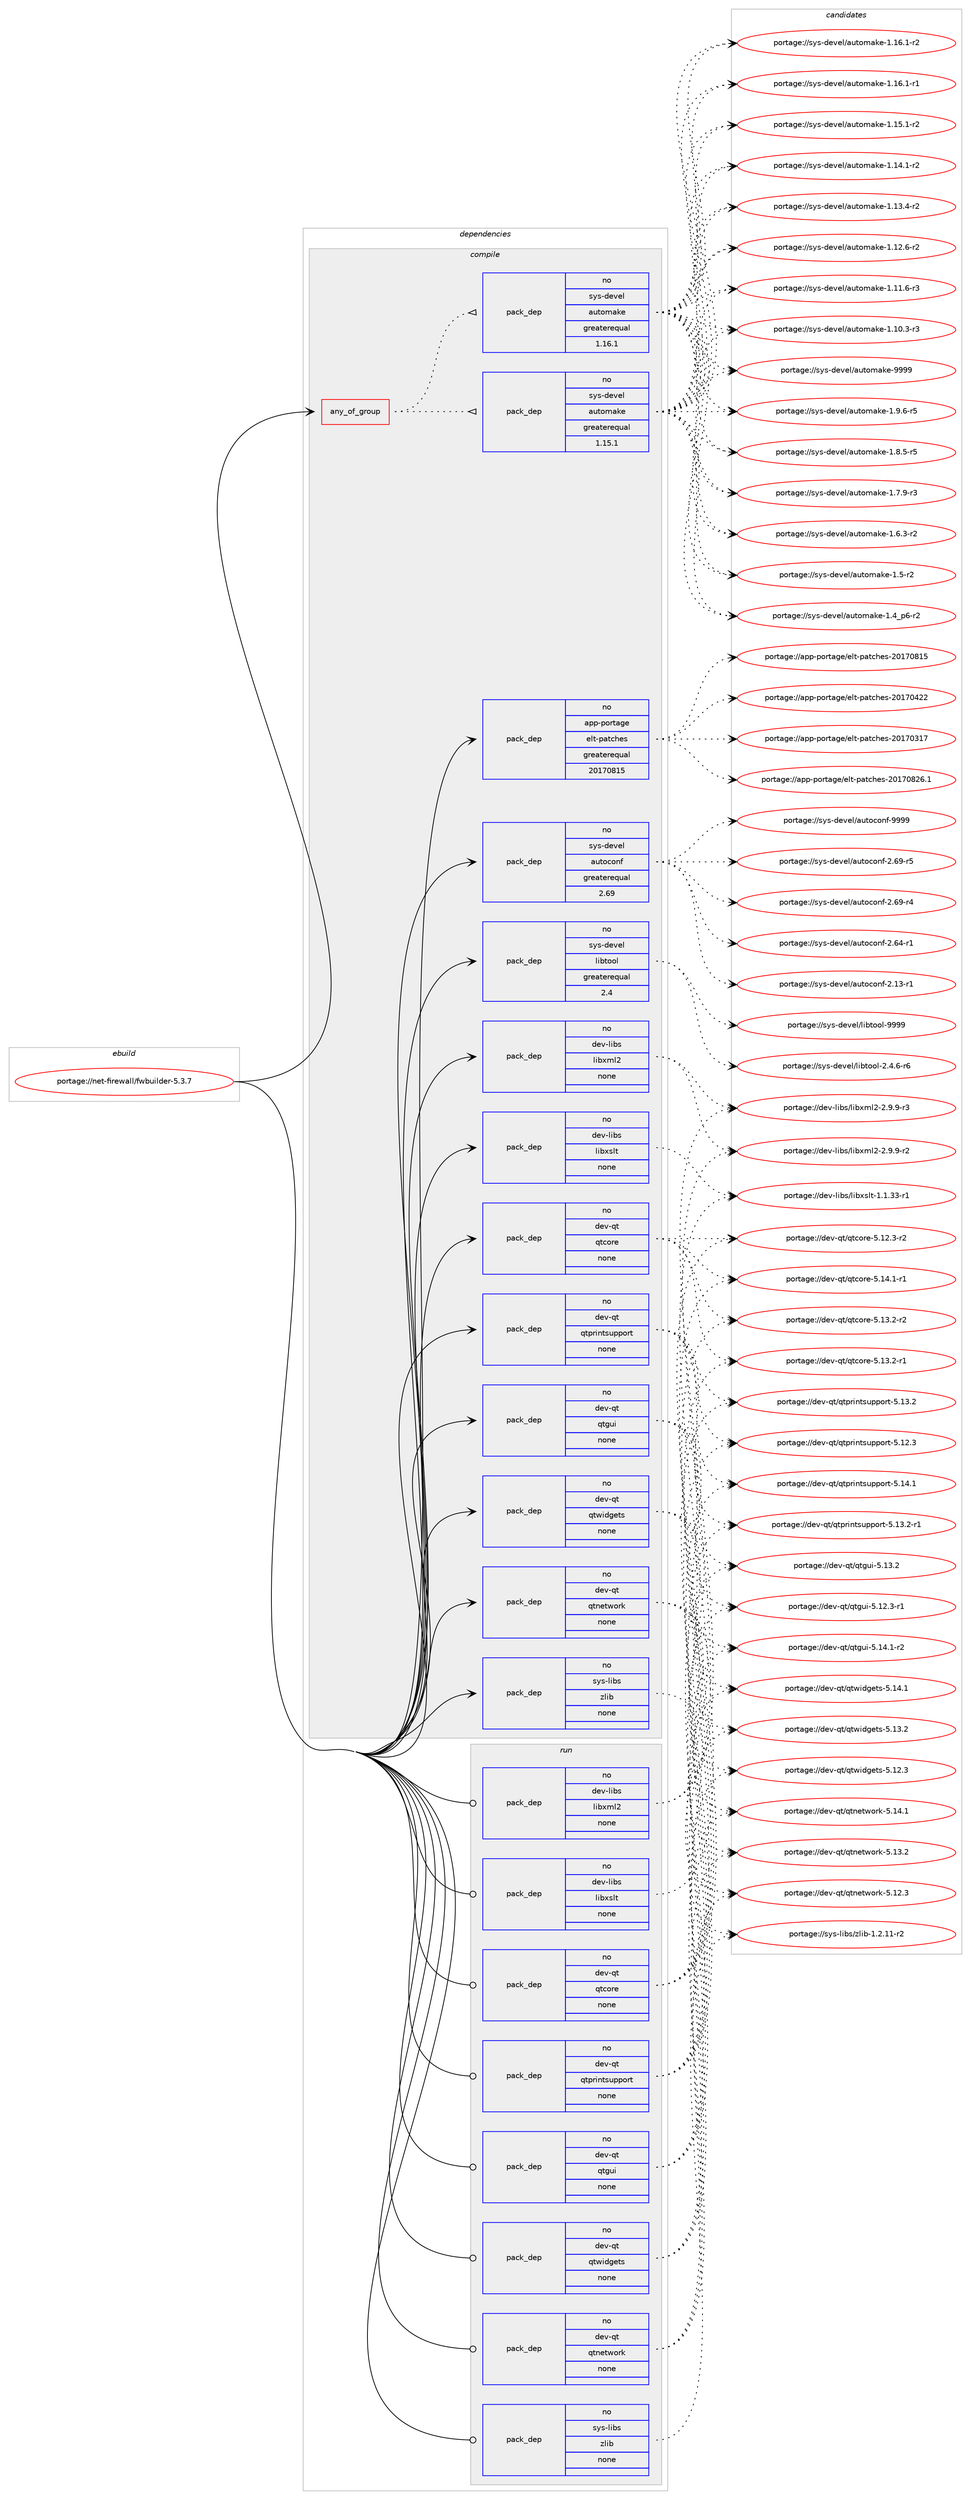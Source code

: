 digraph prolog {

# *************
# Graph options
# *************

newrank=true;
concentrate=true;
compound=true;
graph [rankdir=LR,fontname=Helvetica,fontsize=10,ranksep=1.5];#, ranksep=2.5, nodesep=0.2];
edge  [arrowhead=vee];
node  [fontname=Helvetica,fontsize=10];

# **********
# The ebuild
# **********

subgraph cluster_leftcol {
color=gray;
rank=same;
label=<<i>ebuild</i>>;
id [label="portage://net-firewall/fwbuilder-5.3.7", color=red, width=4, href="../net-firewall/fwbuilder-5.3.7.svg"];
}

# ****************
# The dependencies
# ****************

subgraph cluster_midcol {
color=gray;
label=<<i>dependencies</i>>;
subgraph cluster_compile {
fillcolor="#eeeeee";
style=filled;
label=<<i>compile</i>>;
subgraph any2267 {
dependency146151 [label=<<TABLE BORDER="0" CELLBORDER="1" CELLSPACING="0" CELLPADDING="4"><TR><TD CELLPADDING="10">any_of_group</TD></TR></TABLE>>, shape=none, color=red];subgraph pack111618 {
dependency146152 [label=<<TABLE BORDER="0" CELLBORDER="1" CELLSPACING="0" CELLPADDING="4" WIDTH="220"><TR><TD ROWSPAN="6" CELLPADDING="30">pack_dep</TD></TR><TR><TD WIDTH="110">no</TD></TR><TR><TD>sys-devel</TD></TR><TR><TD>automake</TD></TR><TR><TD>greaterequal</TD></TR><TR><TD>1.16.1</TD></TR></TABLE>>, shape=none, color=blue];
}
dependency146151:e -> dependency146152:w [weight=20,style="dotted",arrowhead="oinv"];
subgraph pack111619 {
dependency146153 [label=<<TABLE BORDER="0" CELLBORDER="1" CELLSPACING="0" CELLPADDING="4" WIDTH="220"><TR><TD ROWSPAN="6" CELLPADDING="30">pack_dep</TD></TR><TR><TD WIDTH="110">no</TD></TR><TR><TD>sys-devel</TD></TR><TR><TD>automake</TD></TR><TR><TD>greaterequal</TD></TR><TR><TD>1.15.1</TD></TR></TABLE>>, shape=none, color=blue];
}
dependency146151:e -> dependency146153:w [weight=20,style="dotted",arrowhead="oinv"];
}
id:e -> dependency146151:w [weight=20,style="solid",arrowhead="vee"];
subgraph pack111620 {
dependency146154 [label=<<TABLE BORDER="0" CELLBORDER="1" CELLSPACING="0" CELLPADDING="4" WIDTH="220"><TR><TD ROWSPAN="6" CELLPADDING="30">pack_dep</TD></TR><TR><TD WIDTH="110">no</TD></TR><TR><TD>app-portage</TD></TR><TR><TD>elt-patches</TD></TR><TR><TD>greaterequal</TD></TR><TR><TD>20170815</TD></TR></TABLE>>, shape=none, color=blue];
}
id:e -> dependency146154:w [weight=20,style="solid",arrowhead="vee"];
subgraph pack111621 {
dependency146155 [label=<<TABLE BORDER="0" CELLBORDER="1" CELLSPACING="0" CELLPADDING="4" WIDTH="220"><TR><TD ROWSPAN="6" CELLPADDING="30">pack_dep</TD></TR><TR><TD WIDTH="110">no</TD></TR><TR><TD>dev-libs</TD></TR><TR><TD>libxml2</TD></TR><TR><TD>none</TD></TR><TR><TD></TD></TR></TABLE>>, shape=none, color=blue];
}
id:e -> dependency146155:w [weight=20,style="solid",arrowhead="vee"];
subgraph pack111622 {
dependency146156 [label=<<TABLE BORDER="0" CELLBORDER="1" CELLSPACING="0" CELLPADDING="4" WIDTH="220"><TR><TD ROWSPAN="6" CELLPADDING="30">pack_dep</TD></TR><TR><TD WIDTH="110">no</TD></TR><TR><TD>dev-libs</TD></TR><TR><TD>libxslt</TD></TR><TR><TD>none</TD></TR><TR><TD></TD></TR></TABLE>>, shape=none, color=blue];
}
id:e -> dependency146156:w [weight=20,style="solid",arrowhead="vee"];
subgraph pack111623 {
dependency146157 [label=<<TABLE BORDER="0" CELLBORDER="1" CELLSPACING="0" CELLPADDING="4" WIDTH="220"><TR><TD ROWSPAN="6" CELLPADDING="30">pack_dep</TD></TR><TR><TD WIDTH="110">no</TD></TR><TR><TD>dev-qt</TD></TR><TR><TD>qtcore</TD></TR><TR><TD>none</TD></TR><TR><TD></TD></TR></TABLE>>, shape=none, color=blue];
}
id:e -> dependency146157:w [weight=20,style="solid",arrowhead="vee"];
subgraph pack111624 {
dependency146158 [label=<<TABLE BORDER="0" CELLBORDER="1" CELLSPACING="0" CELLPADDING="4" WIDTH="220"><TR><TD ROWSPAN="6" CELLPADDING="30">pack_dep</TD></TR><TR><TD WIDTH="110">no</TD></TR><TR><TD>dev-qt</TD></TR><TR><TD>qtgui</TD></TR><TR><TD>none</TD></TR><TR><TD></TD></TR></TABLE>>, shape=none, color=blue];
}
id:e -> dependency146158:w [weight=20,style="solid",arrowhead="vee"];
subgraph pack111625 {
dependency146159 [label=<<TABLE BORDER="0" CELLBORDER="1" CELLSPACING="0" CELLPADDING="4" WIDTH="220"><TR><TD ROWSPAN="6" CELLPADDING="30">pack_dep</TD></TR><TR><TD WIDTH="110">no</TD></TR><TR><TD>dev-qt</TD></TR><TR><TD>qtnetwork</TD></TR><TR><TD>none</TD></TR><TR><TD></TD></TR></TABLE>>, shape=none, color=blue];
}
id:e -> dependency146159:w [weight=20,style="solid",arrowhead="vee"];
subgraph pack111626 {
dependency146160 [label=<<TABLE BORDER="0" CELLBORDER="1" CELLSPACING="0" CELLPADDING="4" WIDTH="220"><TR><TD ROWSPAN="6" CELLPADDING="30">pack_dep</TD></TR><TR><TD WIDTH="110">no</TD></TR><TR><TD>dev-qt</TD></TR><TR><TD>qtprintsupport</TD></TR><TR><TD>none</TD></TR><TR><TD></TD></TR></TABLE>>, shape=none, color=blue];
}
id:e -> dependency146160:w [weight=20,style="solid",arrowhead="vee"];
subgraph pack111627 {
dependency146161 [label=<<TABLE BORDER="0" CELLBORDER="1" CELLSPACING="0" CELLPADDING="4" WIDTH="220"><TR><TD ROWSPAN="6" CELLPADDING="30">pack_dep</TD></TR><TR><TD WIDTH="110">no</TD></TR><TR><TD>dev-qt</TD></TR><TR><TD>qtwidgets</TD></TR><TR><TD>none</TD></TR><TR><TD></TD></TR></TABLE>>, shape=none, color=blue];
}
id:e -> dependency146161:w [weight=20,style="solid",arrowhead="vee"];
subgraph pack111628 {
dependency146162 [label=<<TABLE BORDER="0" CELLBORDER="1" CELLSPACING="0" CELLPADDING="4" WIDTH="220"><TR><TD ROWSPAN="6" CELLPADDING="30">pack_dep</TD></TR><TR><TD WIDTH="110">no</TD></TR><TR><TD>sys-devel</TD></TR><TR><TD>autoconf</TD></TR><TR><TD>greaterequal</TD></TR><TR><TD>2.69</TD></TR></TABLE>>, shape=none, color=blue];
}
id:e -> dependency146162:w [weight=20,style="solid",arrowhead="vee"];
subgraph pack111629 {
dependency146163 [label=<<TABLE BORDER="0" CELLBORDER="1" CELLSPACING="0" CELLPADDING="4" WIDTH="220"><TR><TD ROWSPAN="6" CELLPADDING="30">pack_dep</TD></TR><TR><TD WIDTH="110">no</TD></TR><TR><TD>sys-devel</TD></TR><TR><TD>libtool</TD></TR><TR><TD>greaterequal</TD></TR><TR><TD>2.4</TD></TR></TABLE>>, shape=none, color=blue];
}
id:e -> dependency146163:w [weight=20,style="solid",arrowhead="vee"];
subgraph pack111630 {
dependency146164 [label=<<TABLE BORDER="0" CELLBORDER="1" CELLSPACING="0" CELLPADDING="4" WIDTH="220"><TR><TD ROWSPAN="6" CELLPADDING="30">pack_dep</TD></TR><TR><TD WIDTH="110">no</TD></TR><TR><TD>sys-libs</TD></TR><TR><TD>zlib</TD></TR><TR><TD>none</TD></TR><TR><TD></TD></TR></TABLE>>, shape=none, color=blue];
}
id:e -> dependency146164:w [weight=20,style="solid",arrowhead="vee"];
}
subgraph cluster_compileandrun {
fillcolor="#eeeeee";
style=filled;
label=<<i>compile and run</i>>;
}
subgraph cluster_run {
fillcolor="#eeeeee";
style=filled;
label=<<i>run</i>>;
subgraph pack111631 {
dependency146165 [label=<<TABLE BORDER="0" CELLBORDER="1" CELLSPACING="0" CELLPADDING="4" WIDTH="220"><TR><TD ROWSPAN="6" CELLPADDING="30">pack_dep</TD></TR><TR><TD WIDTH="110">no</TD></TR><TR><TD>dev-libs</TD></TR><TR><TD>libxml2</TD></TR><TR><TD>none</TD></TR><TR><TD></TD></TR></TABLE>>, shape=none, color=blue];
}
id:e -> dependency146165:w [weight=20,style="solid",arrowhead="odot"];
subgraph pack111632 {
dependency146166 [label=<<TABLE BORDER="0" CELLBORDER="1" CELLSPACING="0" CELLPADDING="4" WIDTH="220"><TR><TD ROWSPAN="6" CELLPADDING="30">pack_dep</TD></TR><TR><TD WIDTH="110">no</TD></TR><TR><TD>dev-libs</TD></TR><TR><TD>libxslt</TD></TR><TR><TD>none</TD></TR><TR><TD></TD></TR></TABLE>>, shape=none, color=blue];
}
id:e -> dependency146166:w [weight=20,style="solid",arrowhead="odot"];
subgraph pack111633 {
dependency146167 [label=<<TABLE BORDER="0" CELLBORDER="1" CELLSPACING="0" CELLPADDING="4" WIDTH="220"><TR><TD ROWSPAN="6" CELLPADDING="30">pack_dep</TD></TR><TR><TD WIDTH="110">no</TD></TR><TR><TD>dev-qt</TD></TR><TR><TD>qtcore</TD></TR><TR><TD>none</TD></TR><TR><TD></TD></TR></TABLE>>, shape=none, color=blue];
}
id:e -> dependency146167:w [weight=20,style="solid",arrowhead="odot"];
subgraph pack111634 {
dependency146168 [label=<<TABLE BORDER="0" CELLBORDER="1" CELLSPACING="0" CELLPADDING="4" WIDTH="220"><TR><TD ROWSPAN="6" CELLPADDING="30">pack_dep</TD></TR><TR><TD WIDTH="110">no</TD></TR><TR><TD>dev-qt</TD></TR><TR><TD>qtgui</TD></TR><TR><TD>none</TD></TR><TR><TD></TD></TR></TABLE>>, shape=none, color=blue];
}
id:e -> dependency146168:w [weight=20,style="solid",arrowhead="odot"];
subgraph pack111635 {
dependency146169 [label=<<TABLE BORDER="0" CELLBORDER="1" CELLSPACING="0" CELLPADDING="4" WIDTH="220"><TR><TD ROWSPAN="6" CELLPADDING="30">pack_dep</TD></TR><TR><TD WIDTH="110">no</TD></TR><TR><TD>dev-qt</TD></TR><TR><TD>qtnetwork</TD></TR><TR><TD>none</TD></TR><TR><TD></TD></TR></TABLE>>, shape=none, color=blue];
}
id:e -> dependency146169:w [weight=20,style="solid",arrowhead="odot"];
subgraph pack111636 {
dependency146170 [label=<<TABLE BORDER="0" CELLBORDER="1" CELLSPACING="0" CELLPADDING="4" WIDTH="220"><TR><TD ROWSPAN="6" CELLPADDING="30">pack_dep</TD></TR><TR><TD WIDTH="110">no</TD></TR><TR><TD>dev-qt</TD></TR><TR><TD>qtprintsupport</TD></TR><TR><TD>none</TD></TR><TR><TD></TD></TR></TABLE>>, shape=none, color=blue];
}
id:e -> dependency146170:w [weight=20,style="solid",arrowhead="odot"];
subgraph pack111637 {
dependency146171 [label=<<TABLE BORDER="0" CELLBORDER="1" CELLSPACING="0" CELLPADDING="4" WIDTH="220"><TR><TD ROWSPAN="6" CELLPADDING="30">pack_dep</TD></TR><TR><TD WIDTH="110">no</TD></TR><TR><TD>dev-qt</TD></TR><TR><TD>qtwidgets</TD></TR><TR><TD>none</TD></TR><TR><TD></TD></TR></TABLE>>, shape=none, color=blue];
}
id:e -> dependency146171:w [weight=20,style="solid",arrowhead="odot"];
subgraph pack111638 {
dependency146172 [label=<<TABLE BORDER="0" CELLBORDER="1" CELLSPACING="0" CELLPADDING="4" WIDTH="220"><TR><TD ROWSPAN="6" CELLPADDING="30">pack_dep</TD></TR><TR><TD WIDTH="110">no</TD></TR><TR><TD>sys-libs</TD></TR><TR><TD>zlib</TD></TR><TR><TD>none</TD></TR><TR><TD></TD></TR></TABLE>>, shape=none, color=blue];
}
id:e -> dependency146172:w [weight=20,style="solid",arrowhead="odot"];
}
}

# **************
# The candidates
# **************

subgraph cluster_choices {
rank=same;
color=gray;
label=<<i>candidates</i>>;

subgraph choice111618 {
color=black;
nodesep=1;
choice115121115451001011181011084797117116111109971071014557575757 [label="portage://sys-devel/automake-9999", color=red, width=4,href="../sys-devel/automake-9999.svg"];
choice115121115451001011181011084797117116111109971071014549465746544511453 [label="portage://sys-devel/automake-1.9.6-r5", color=red, width=4,href="../sys-devel/automake-1.9.6-r5.svg"];
choice115121115451001011181011084797117116111109971071014549465646534511453 [label="portage://sys-devel/automake-1.8.5-r5", color=red, width=4,href="../sys-devel/automake-1.8.5-r5.svg"];
choice115121115451001011181011084797117116111109971071014549465546574511451 [label="portage://sys-devel/automake-1.7.9-r3", color=red, width=4,href="../sys-devel/automake-1.7.9-r3.svg"];
choice115121115451001011181011084797117116111109971071014549465446514511450 [label="portage://sys-devel/automake-1.6.3-r2", color=red, width=4,href="../sys-devel/automake-1.6.3-r2.svg"];
choice11512111545100101118101108479711711611110997107101454946534511450 [label="portage://sys-devel/automake-1.5-r2", color=red, width=4,href="../sys-devel/automake-1.5-r2.svg"];
choice115121115451001011181011084797117116111109971071014549465295112544511450 [label="portage://sys-devel/automake-1.4_p6-r2", color=red, width=4,href="../sys-devel/automake-1.4_p6-r2.svg"];
choice11512111545100101118101108479711711611110997107101454946495446494511450 [label="portage://sys-devel/automake-1.16.1-r2", color=red, width=4,href="../sys-devel/automake-1.16.1-r2.svg"];
choice11512111545100101118101108479711711611110997107101454946495446494511449 [label="portage://sys-devel/automake-1.16.1-r1", color=red, width=4,href="../sys-devel/automake-1.16.1-r1.svg"];
choice11512111545100101118101108479711711611110997107101454946495346494511450 [label="portage://sys-devel/automake-1.15.1-r2", color=red, width=4,href="../sys-devel/automake-1.15.1-r2.svg"];
choice11512111545100101118101108479711711611110997107101454946495246494511450 [label="portage://sys-devel/automake-1.14.1-r2", color=red, width=4,href="../sys-devel/automake-1.14.1-r2.svg"];
choice11512111545100101118101108479711711611110997107101454946495146524511450 [label="portage://sys-devel/automake-1.13.4-r2", color=red, width=4,href="../sys-devel/automake-1.13.4-r2.svg"];
choice11512111545100101118101108479711711611110997107101454946495046544511450 [label="portage://sys-devel/automake-1.12.6-r2", color=red, width=4,href="../sys-devel/automake-1.12.6-r2.svg"];
choice11512111545100101118101108479711711611110997107101454946494946544511451 [label="portage://sys-devel/automake-1.11.6-r3", color=red, width=4,href="../sys-devel/automake-1.11.6-r3.svg"];
choice11512111545100101118101108479711711611110997107101454946494846514511451 [label="portage://sys-devel/automake-1.10.3-r3", color=red, width=4,href="../sys-devel/automake-1.10.3-r3.svg"];
dependency146152:e -> choice115121115451001011181011084797117116111109971071014557575757:w [style=dotted,weight="100"];
dependency146152:e -> choice115121115451001011181011084797117116111109971071014549465746544511453:w [style=dotted,weight="100"];
dependency146152:e -> choice115121115451001011181011084797117116111109971071014549465646534511453:w [style=dotted,weight="100"];
dependency146152:e -> choice115121115451001011181011084797117116111109971071014549465546574511451:w [style=dotted,weight="100"];
dependency146152:e -> choice115121115451001011181011084797117116111109971071014549465446514511450:w [style=dotted,weight="100"];
dependency146152:e -> choice11512111545100101118101108479711711611110997107101454946534511450:w [style=dotted,weight="100"];
dependency146152:e -> choice115121115451001011181011084797117116111109971071014549465295112544511450:w [style=dotted,weight="100"];
dependency146152:e -> choice11512111545100101118101108479711711611110997107101454946495446494511450:w [style=dotted,weight="100"];
dependency146152:e -> choice11512111545100101118101108479711711611110997107101454946495446494511449:w [style=dotted,weight="100"];
dependency146152:e -> choice11512111545100101118101108479711711611110997107101454946495346494511450:w [style=dotted,weight="100"];
dependency146152:e -> choice11512111545100101118101108479711711611110997107101454946495246494511450:w [style=dotted,weight="100"];
dependency146152:e -> choice11512111545100101118101108479711711611110997107101454946495146524511450:w [style=dotted,weight="100"];
dependency146152:e -> choice11512111545100101118101108479711711611110997107101454946495046544511450:w [style=dotted,weight="100"];
dependency146152:e -> choice11512111545100101118101108479711711611110997107101454946494946544511451:w [style=dotted,weight="100"];
dependency146152:e -> choice11512111545100101118101108479711711611110997107101454946494846514511451:w [style=dotted,weight="100"];
}
subgraph choice111619 {
color=black;
nodesep=1;
choice115121115451001011181011084797117116111109971071014557575757 [label="portage://sys-devel/automake-9999", color=red, width=4,href="../sys-devel/automake-9999.svg"];
choice115121115451001011181011084797117116111109971071014549465746544511453 [label="portage://sys-devel/automake-1.9.6-r5", color=red, width=4,href="../sys-devel/automake-1.9.6-r5.svg"];
choice115121115451001011181011084797117116111109971071014549465646534511453 [label="portage://sys-devel/automake-1.8.5-r5", color=red, width=4,href="../sys-devel/automake-1.8.5-r5.svg"];
choice115121115451001011181011084797117116111109971071014549465546574511451 [label="portage://sys-devel/automake-1.7.9-r3", color=red, width=4,href="../sys-devel/automake-1.7.9-r3.svg"];
choice115121115451001011181011084797117116111109971071014549465446514511450 [label="portage://sys-devel/automake-1.6.3-r2", color=red, width=4,href="../sys-devel/automake-1.6.3-r2.svg"];
choice11512111545100101118101108479711711611110997107101454946534511450 [label="portage://sys-devel/automake-1.5-r2", color=red, width=4,href="../sys-devel/automake-1.5-r2.svg"];
choice115121115451001011181011084797117116111109971071014549465295112544511450 [label="portage://sys-devel/automake-1.4_p6-r2", color=red, width=4,href="../sys-devel/automake-1.4_p6-r2.svg"];
choice11512111545100101118101108479711711611110997107101454946495446494511450 [label="portage://sys-devel/automake-1.16.1-r2", color=red, width=4,href="../sys-devel/automake-1.16.1-r2.svg"];
choice11512111545100101118101108479711711611110997107101454946495446494511449 [label="portage://sys-devel/automake-1.16.1-r1", color=red, width=4,href="../sys-devel/automake-1.16.1-r1.svg"];
choice11512111545100101118101108479711711611110997107101454946495346494511450 [label="portage://sys-devel/automake-1.15.1-r2", color=red, width=4,href="../sys-devel/automake-1.15.1-r2.svg"];
choice11512111545100101118101108479711711611110997107101454946495246494511450 [label="portage://sys-devel/automake-1.14.1-r2", color=red, width=4,href="../sys-devel/automake-1.14.1-r2.svg"];
choice11512111545100101118101108479711711611110997107101454946495146524511450 [label="portage://sys-devel/automake-1.13.4-r2", color=red, width=4,href="../sys-devel/automake-1.13.4-r2.svg"];
choice11512111545100101118101108479711711611110997107101454946495046544511450 [label="portage://sys-devel/automake-1.12.6-r2", color=red, width=4,href="../sys-devel/automake-1.12.6-r2.svg"];
choice11512111545100101118101108479711711611110997107101454946494946544511451 [label="portage://sys-devel/automake-1.11.6-r3", color=red, width=4,href="../sys-devel/automake-1.11.6-r3.svg"];
choice11512111545100101118101108479711711611110997107101454946494846514511451 [label="portage://sys-devel/automake-1.10.3-r3", color=red, width=4,href="../sys-devel/automake-1.10.3-r3.svg"];
dependency146153:e -> choice115121115451001011181011084797117116111109971071014557575757:w [style=dotted,weight="100"];
dependency146153:e -> choice115121115451001011181011084797117116111109971071014549465746544511453:w [style=dotted,weight="100"];
dependency146153:e -> choice115121115451001011181011084797117116111109971071014549465646534511453:w [style=dotted,weight="100"];
dependency146153:e -> choice115121115451001011181011084797117116111109971071014549465546574511451:w [style=dotted,weight="100"];
dependency146153:e -> choice115121115451001011181011084797117116111109971071014549465446514511450:w [style=dotted,weight="100"];
dependency146153:e -> choice11512111545100101118101108479711711611110997107101454946534511450:w [style=dotted,weight="100"];
dependency146153:e -> choice115121115451001011181011084797117116111109971071014549465295112544511450:w [style=dotted,weight="100"];
dependency146153:e -> choice11512111545100101118101108479711711611110997107101454946495446494511450:w [style=dotted,weight="100"];
dependency146153:e -> choice11512111545100101118101108479711711611110997107101454946495446494511449:w [style=dotted,weight="100"];
dependency146153:e -> choice11512111545100101118101108479711711611110997107101454946495346494511450:w [style=dotted,weight="100"];
dependency146153:e -> choice11512111545100101118101108479711711611110997107101454946495246494511450:w [style=dotted,weight="100"];
dependency146153:e -> choice11512111545100101118101108479711711611110997107101454946495146524511450:w [style=dotted,weight="100"];
dependency146153:e -> choice11512111545100101118101108479711711611110997107101454946495046544511450:w [style=dotted,weight="100"];
dependency146153:e -> choice11512111545100101118101108479711711611110997107101454946494946544511451:w [style=dotted,weight="100"];
dependency146153:e -> choice11512111545100101118101108479711711611110997107101454946494846514511451:w [style=dotted,weight="100"];
}
subgraph choice111620 {
color=black;
nodesep=1;
choice971121124511211111411697103101471011081164511297116991041011154550484955485650544649 [label="portage://app-portage/elt-patches-20170826.1", color=red, width=4,href="../app-portage/elt-patches-20170826.1.svg"];
choice97112112451121111141169710310147101108116451129711699104101115455048495548564953 [label="portage://app-portage/elt-patches-20170815", color=red, width=4,href="../app-portage/elt-patches-20170815.svg"];
choice97112112451121111141169710310147101108116451129711699104101115455048495548525050 [label="portage://app-portage/elt-patches-20170422", color=red, width=4,href="../app-portage/elt-patches-20170422.svg"];
choice97112112451121111141169710310147101108116451129711699104101115455048495548514955 [label="portage://app-portage/elt-patches-20170317", color=red, width=4,href="../app-portage/elt-patches-20170317.svg"];
dependency146154:e -> choice971121124511211111411697103101471011081164511297116991041011154550484955485650544649:w [style=dotted,weight="100"];
dependency146154:e -> choice97112112451121111141169710310147101108116451129711699104101115455048495548564953:w [style=dotted,weight="100"];
dependency146154:e -> choice97112112451121111141169710310147101108116451129711699104101115455048495548525050:w [style=dotted,weight="100"];
dependency146154:e -> choice97112112451121111141169710310147101108116451129711699104101115455048495548514955:w [style=dotted,weight="100"];
}
subgraph choice111621 {
color=black;
nodesep=1;
choice10010111845108105981154710810598120109108504550465746574511451 [label="portage://dev-libs/libxml2-2.9.9-r3", color=red, width=4,href="../dev-libs/libxml2-2.9.9-r3.svg"];
choice10010111845108105981154710810598120109108504550465746574511450 [label="portage://dev-libs/libxml2-2.9.9-r2", color=red, width=4,href="../dev-libs/libxml2-2.9.9-r2.svg"];
dependency146155:e -> choice10010111845108105981154710810598120109108504550465746574511451:w [style=dotted,weight="100"];
dependency146155:e -> choice10010111845108105981154710810598120109108504550465746574511450:w [style=dotted,weight="100"];
}
subgraph choice111622 {
color=black;
nodesep=1;
choice10010111845108105981154710810598120115108116454946494651514511449 [label="portage://dev-libs/libxslt-1.1.33-r1", color=red, width=4,href="../dev-libs/libxslt-1.1.33-r1.svg"];
dependency146156:e -> choice10010111845108105981154710810598120115108116454946494651514511449:w [style=dotted,weight="100"];
}
subgraph choice111623 {
color=black;
nodesep=1;
choice100101118451131164711311699111114101455346495246494511449 [label="portage://dev-qt/qtcore-5.14.1-r1", color=red, width=4,href="../dev-qt/qtcore-5.14.1-r1.svg"];
choice100101118451131164711311699111114101455346495146504511450 [label="portage://dev-qt/qtcore-5.13.2-r2", color=red, width=4,href="../dev-qt/qtcore-5.13.2-r2.svg"];
choice100101118451131164711311699111114101455346495146504511449 [label="portage://dev-qt/qtcore-5.13.2-r1", color=red, width=4,href="../dev-qt/qtcore-5.13.2-r1.svg"];
choice100101118451131164711311699111114101455346495046514511450 [label="portage://dev-qt/qtcore-5.12.3-r2", color=red, width=4,href="../dev-qt/qtcore-5.12.3-r2.svg"];
dependency146157:e -> choice100101118451131164711311699111114101455346495246494511449:w [style=dotted,weight="100"];
dependency146157:e -> choice100101118451131164711311699111114101455346495146504511450:w [style=dotted,weight="100"];
dependency146157:e -> choice100101118451131164711311699111114101455346495146504511449:w [style=dotted,weight="100"];
dependency146157:e -> choice100101118451131164711311699111114101455346495046514511450:w [style=dotted,weight="100"];
}
subgraph choice111624 {
color=black;
nodesep=1;
choice1001011184511311647113116103117105455346495246494511450 [label="portage://dev-qt/qtgui-5.14.1-r2", color=red, width=4,href="../dev-qt/qtgui-5.14.1-r2.svg"];
choice100101118451131164711311610311710545534649514650 [label="portage://dev-qt/qtgui-5.13.2", color=red, width=4,href="../dev-qt/qtgui-5.13.2.svg"];
choice1001011184511311647113116103117105455346495046514511449 [label="portage://dev-qt/qtgui-5.12.3-r1", color=red, width=4,href="../dev-qt/qtgui-5.12.3-r1.svg"];
dependency146158:e -> choice1001011184511311647113116103117105455346495246494511450:w [style=dotted,weight="100"];
dependency146158:e -> choice100101118451131164711311610311710545534649514650:w [style=dotted,weight="100"];
dependency146158:e -> choice1001011184511311647113116103117105455346495046514511449:w [style=dotted,weight="100"];
}
subgraph choice111625 {
color=black;
nodesep=1;
choice100101118451131164711311611010111611911111410745534649524649 [label="portage://dev-qt/qtnetwork-5.14.1", color=red, width=4,href="../dev-qt/qtnetwork-5.14.1.svg"];
choice100101118451131164711311611010111611911111410745534649514650 [label="portage://dev-qt/qtnetwork-5.13.2", color=red, width=4,href="../dev-qt/qtnetwork-5.13.2.svg"];
choice100101118451131164711311611010111611911111410745534649504651 [label="portage://dev-qt/qtnetwork-5.12.3", color=red, width=4,href="../dev-qt/qtnetwork-5.12.3.svg"];
dependency146159:e -> choice100101118451131164711311611010111611911111410745534649524649:w [style=dotted,weight="100"];
dependency146159:e -> choice100101118451131164711311611010111611911111410745534649514650:w [style=dotted,weight="100"];
dependency146159:e -> choice100101118451131164711311611010111611911111410745534649504651:w [style=dotted,weight="100"];
}
subgraph choice111626 {
color=black;
nodesep=1;
choice100101118451131164711311611211410511011611511711211211111411645534649524649 [label="portage://dev-qt/qtprintsupport-5.14.1", color=red, width=4,href="../dev-qt/qtprintsupport-5.14.1.svg"];
choice1001011184511311647113116112114105110116115117112112111114116455346495146504511449 [label="portage://dev-qt/qtprintsupport-5.13.2-r1", color=red, width=4,href="../dev-qt/qtprintsupport-5.13.2-r1.svg"];
choice100101118451131164711311611211410511011611511711211211111411645534649514650 [label="portage://dev-qt/qtprintsupport-5.13.2", color=red, width=4,href="../dev-qt/qtprintsupport-5.13.2.svg"];
choice100101118451131164711311611211410511011611511711211211111411645534649504651 [label="portage://dev-qt/qtprintsupport-5.12.3", color=red, width=4,href="../dev-qt/qtprintsupport-5.12.3.svg"];
dependency146160:e -> choice100101118451131164711311611211410511011611511711211211111411645534649524649:w [style=dotted,weight="100"];
dependency146160:e -> choice1001011184511311647113116112114105110116115117112112111114116455346495146504511449:w [style=dotted,weight="100"];
dependency146160:e -> choice100101118451131164711311611211410511011611511711211211111411645534649514650:w [style=dotted,weight="100"];
dependency146160:e -> choice100101118451131164711311611211410511011611511711211211111411645534649504651:w [style=dotted,weight="100"];
}
subgraph choice111627 {
color=black;
nodesep=1;
choice100101118451131164711311611910510010310111611545534649524649 [label="portage://dev-qt/qtwidgets-5.14.1", color=red, width=4,href="../dev-qt/qtwidgets-5.14.1.svg"];
choice100101118451131164711311611910510010310111611545534649514650 [label="portage://dev-qt/qtwidgets-5.13.2", color=red, width=4,href="../dev-qt/qtwidgets-5.13.2.svg"];
choice100101118451131164711311611910510010310111611545534649504651 [label="portage://dev-qt/qtwidgets-5.12.3", color=red, width=4,href="../dev-qt/qtwidgets-5.12.3.svg"];
dependency146161:e -> choice100101118451131164711311611910510010310111611545534649524649:w [style=dotted,weight="100"];
dependency146161:e -> choice100101118451131164711311611910510010310111611545534649514650:w [style=dotted,weight="100"];
dependency146161:e -> choice100101118451131164711311611910510010310111611545534649504651:w [style=dotted,weight="100"];
}
subgraph choice111628 {
color=black;
nodesep=1;
choice115121115451001011181011084797117116111991111101024557575757 [label="portage://sys-devel/autoconf-9999", color=red, width=4,href="../sys-devel/autoconf-9999.svg"];
choice1151211154510010111810110847971171161119911111010245504654574511453 [label="portage://sys-devel/autoconf-2.69-r5", color=red, width=4,href="../sys-devel/autoconf-2.69-r5.svg"];
choice1151211154510010111810110847971171161119911111010245504654574511452 [label="portage://sys-devel/autoconf-2.69-r4", color=red, width=4,href="../sys-devel/autoconf-2.69-r4.svg"];
choice1151211154510010111810110847971171161119911111010245504654524511449 [label="portage://sys-devel/autoconf-2.64-r1", color=red, width=4,href="../sys-devel/autoconf-2.64-r1.svg"];
choice1151211154510010111810110847971171161119911111010245504649514511449 [label="portage://sys-devel/autoconf-2.13-r1", color=red, width=4,href="../sys-devel/autoconf-2.13-r1.svg"];
dependency146162:e -> choice115121115451001011181011084797117116111991111101024557575757:w [style=dotted,weight="100"];
dependency146162:e -> choice1151211154510010111810110847971171161119911111010245504654574511453:w [style=dotted,weight="100"];
dependency146162:e -> choice1151211154510010111810110847971171161119911111010245504654574511452:w [style=dotted,weight="100"];
dependency146162:e -> choice1151211154510010111810110847971171161119911111010245504654524511449:w [style=dotted,weight="100"];
dependency146162:e -> choice1151211154510010111810110847971171161119911111010245504649514511449:w [style=dotted,weight="100"];
}
subgraph choice111629 {
color=black;
nodesep=1;
choice1151211154510010111810110847108105981161111111084557575757 [label="portage://sys-devel/libtool-9999", color=red, width=4,href="../sys-devel/libtool-9999.svg"];
choice1151211154510010111810110847108105981161111111084550465246544511454 [label="portage://sys-devel/libtool-2.4.6-r6", color=red, width=4,href="../sys-devel/libtool-2.4.6-r6.svg"];
dependency146163:e -> choice1151211154510010111810110847108105981161111111084557575757:w [style=dotted,weight="100"];
dependency146163:e -> choice1151211154510010111810110847108105981161111111084550465246544511454:w [style=dotted,weight="100"];
}
subgraph choice111630 {
color=black;
nodesep=1;
choice11512111545108105981154712210810598454946504649494511450 [label="portage://sys-libs/zlib-1.2.11-r2", color=red, width=4,href="../sys-libs/zlib-1.2.11-r2.svg"];
dependency146164:e -> choice11512111545108105981154712210810598454946504649494511450:w [style=dotted,weight="100"];
}
subgraph choice111631 {
color=black;
nodesep=1;
choice10010111845108105981154710810598120109108504550465746574511451 [label="portage://dev-libs/libxml2-2.9.9-r3", color=red, width=4,href="../dev-libs/libxml2-2.9.9-r3.svg"];
choice10010111845108105981154710810598120109108504550465746574511450 [label="portage://dev-libs/libxml2-2.9.9-r2", color=red, width=4,href="../dev-libs/libxml2-2.9.9-r2.svg"];
dependency146165:e -> choice10010111845108105981154710810598120109108504550465746574511451:w [style=dotted,weight="100"];
dependency146165:e -> choice10010111845108105981154710810598120109108504550465746574511450:w [style=dotted,weight="100"];
}
subgraph choice111632 {
color=black;
nodesep=1;
choice10010111845108105981154710810598120115108116454946494651514511449 [label="portage://dev-libs/libxslt-1.1.33-r1", color=red, width=4,href="../dev-libs/libxslt-1.1.33-r1.svg"];
dependency146166:e -> choice10010111845108105981154710810598120115108116454946494651514511449:w [style=dotted,weight="100"];
}
subgraph choice111633 {
color=black;
nodesep=1;
choice100101118451131164711311699111114101455346495246494511449 [label="portage://dev-qt/qtcore-5.14.1-r1", color=red, width=4,href="../dev-qt/qtcore-5.14.1-r1.svg"];
choice100101118451131164711311699111114101455346495146504511450 [label="portage://dev-qt/qtcore-5.13.2-r2", color=red, width=4,href="../dev-qt/qtcore-5.13.2-r2.svg"];
choice100101118451131164711311699111114101455346495146504511449 [label="portage://dev-qt/qtcore-5.13.2-r1", color=red, width=4,href="../dev-qt/qtcore-5.13.2-r1.svg"];
choice100101118451131164711311699111114101455346495046514511450 [label="portage://dev-qt/qtcore-5.12.3-r2", color=red, width=4,href="../dev-qt/qtcore-5.12.3-r2.svg"];
dependency146167:e -> choice100101118451131164711311699111114101455346495246494511449:w [style=dotted,weight="100"];
dependency146167:e -> choice100101118451131164711311699111114101455346495146504511450:w [style=dotted,weight="100"];
dependency146167:e -> choice100101118451131164711311699111114101455346495146504511449:w [style=dotted,weight="100"];
dependency146167:e -> choice100101118451131164711311699111114101455346495046514511450:w [style=dotted,weight="100"];
}
subgraph choice111634 {
color=black;
nodesep=1;
choice1001011184511311647113116103117105455346495246494511450 [label="portage://dev-qt/qtgui-5.14.1-r2", color=red, width=4,href="../dev-qt/qtgui-5.14.1-r2.svg"];
choice100101118451131164711311610311710545534649514650 [label="portage://dev-qt/qtgui-5.13.2", color=red, width=4,href="../dev-qt/qtgui-5.13.2.svg"];
choice1001011184511311647113116103117105455346495046514511449 [label="portage://dev-qt/qtgui-5.12.3-r1", color=red, width=4,href="../dev-qt/qtgui-5.12.3-r1.svg"];
dependency146168:e -> choice1001011184511311647113116103117105455346495246494511450:w [style=dotted,weight="100"];
dependency146168:e -> choice100101118451131164711311610311710545534649514650:w [style=dotted,weight="100"];
dependency146168:e -> choice1001011184511311647113116103117105455346495046514511449:w [style=dotted,weight="100"];
}
subgraph choice111635 {
color=black;
nodesep=1;
choice100101118451131164711311611010111611911111410745534649524649 [label="portage://dev-qt/qtnetwork-5.14.1", color=red, width=4,href="../dev-qt/qtnetwork-5.14.1.svg"];
choice100101118451131164711311611010111611911111410745534649514650 [label="portage://dev-qt/qtnetwork-5.13.2", color=red, width=4,href="../dev-qt/qtnetwork-5.13.2.svg"];
choice100101118451131164711311611010111611911111410745534649504651 [label="portage://dev-qt/qtnetwork-5.12.3", color=red, width=4,href="../dev-qt/qtnetwork-5.12.3.svg"];
dependency146169:e -> choice100101118451131164711311611010111611911111410745534649524649:w [style=dotted,weight="100"];
dependency146169:e -> choice100101118451131164711311611010111611911111410745534649514650:w [style=dotted,weight="100"];
dependency146169:e -> choice100101118451131164711311611010111611911111410745534649504651:w [style=dotted,weight="100"];
}
subgraph choice111636 {
color=black;
nodesep=1;
choice100101118451131164711311611211410511011611511711211211111411645534649524649 [label="portage://dev-qt/qtprintsupport-5.14.1", color=red, width=4,href="../dev-qt/qtprintsupport-5.14.1.svg"];
choice1001011184511311647113116112114105110116115117112112111114116455346495146504511449 [label="portage://dev-qt/qtprintsupport-5.13.2-r1", color=red, width=4,href="../dev-qt/qtprintsupport-5.13.2-r1.svg"];
choice100101118451131164711311611211410511011611511711211211111411645534649514650 [label="portage://dev-qt/qtprintsupport-5.13.2", color=red, width=4,href="../dev-qt/qtprintsupport-5.13.2.svg"];
choice100101118451131164711311611211410511011611511711211211111411645534649504651 [label="portage://dev-qt/qtprintsupport-5.12.3", color=red, width=4,href="../dev-qt/qtprintsupport-5.12.3.svg"];
dependency146170:e -> choice100101118451131164711311611211410511011611511711211211111411645534649524649:w [style=dotted,weight="100"];
dependency146170:e -> choice1001011184511311647113116112114105110116115117112112111114116455346495146504511449:w [style=dotted,weight="100"];
dependency146170:e -> choice100101118451131164711311611211410511011611511711211211111411645534649514650:w [style=dotted,weight="100"];
dependency146170:e -> choice100101118451131164711311611211410511011611511711211211111411645534649504651:w [style=dotted,weight="100"];
}
subgraph choice111637 {
color=black;
nodesep=1;
choice100101118451131164711311611910510010310111611545534649524649 [label="portage://dev-qt/qtwidgets-5.14.1", color=red, width=4,href="../dev-qt/qtwidgets-5.14.1.svg"];
choice100101118451131164711311611910510010310111611545534649514650 [label="portage://dev-qt/qtwidgets-5.13.2", color=red, width=4,href="../dev-qt/qtwidgets-5.13.2.svg"];
choice100101118451131164711311611910510010310111611545534649504651 [label="portage://dev-qt/qtwidgets-5.12.3", color=red, width=4,href="../dev-qt/qtwidgets-5.12.3.svg"];
dependency146171:e -> choice100101118451131164711311611910510010310111611545534649524649:w [style=dotted,weight="100"];
dependency146171:e -> choice100101118451131164711311611910510010310111611545534649514650:w [style=dotted,weight="100"];
dependency146171:e -> choice100101118451131164711311611910510010310111611545534649504651:w [style=dotted,weight="100"];
}
subgraph choice111638 {
color=black;
nodesep=1;
choice11512111545108105981154712210810598454946504649494511450 [label="portage://sys-libs/zlib-1.2.11-r2", color=red, width=4,href="../sys-libs/zlib-1.2.11-r2.svg"];
dependency146172:e -> choice11512111545108105981154712210810598454946504649494511450:w [style=dotted,weight="100"];
}
}

}
